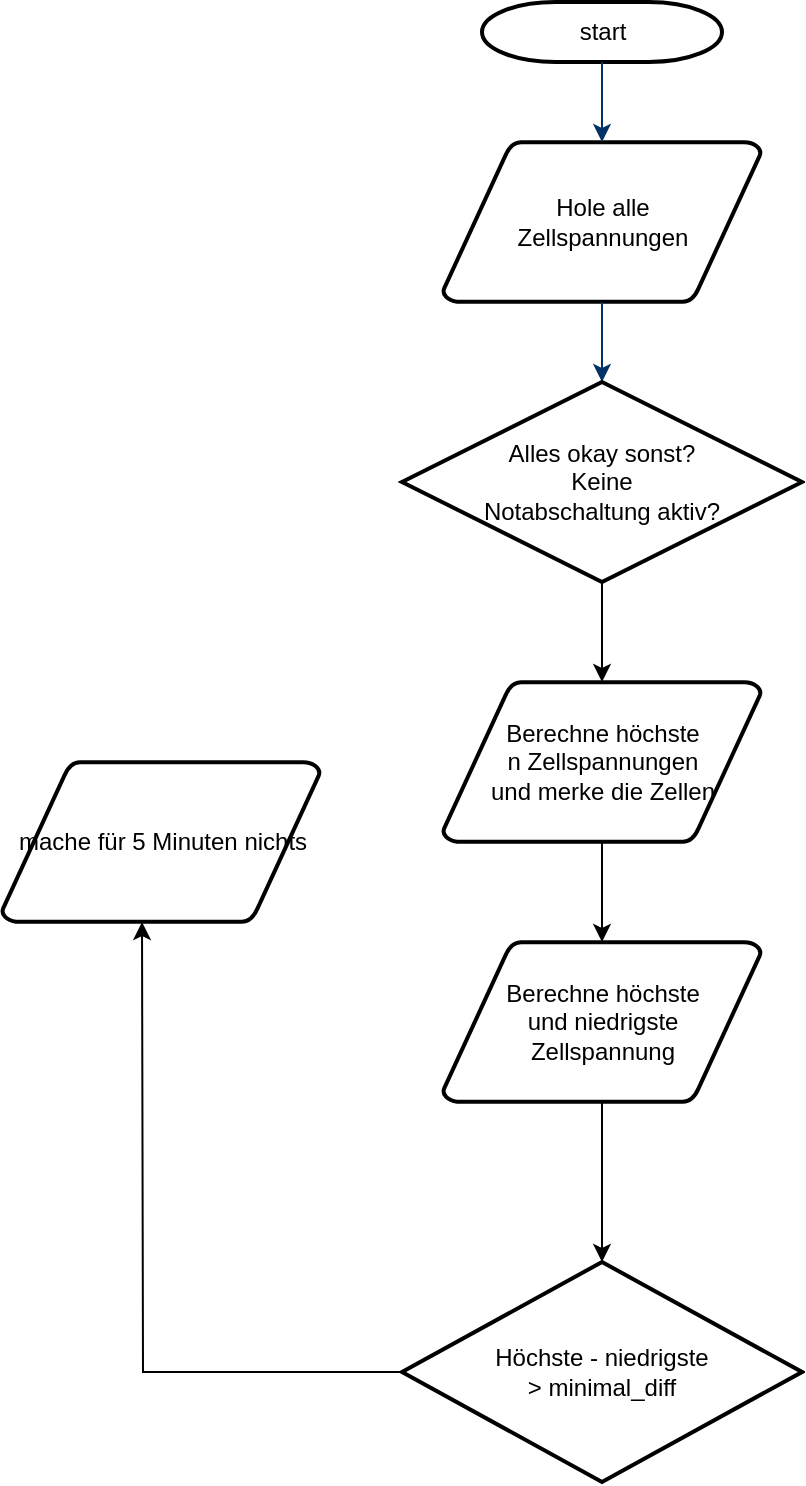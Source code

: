 <mxfile version="15.2.9" type="github">
  <diagram id="6a731a19-8d31-9384-78a2-239565b7b9f0" name="Page-1">
    <mxGraphModel dx="1422" dy="752" grid="1" gridSize="10" guides="1" tooltips="1" connect="1" arrows="1" fold="1" page="1" pageScale="1" pageWidth="1169" pageHeight="827" background="none" math="0" shadow="0">
      <root>
        <mxCell id="0" />
        <mxCell id="1" parent="0" />
        <mxCell id="2" value="start" style="shape=mxgraph.flowchart.terminator;strokeWidth=2;gradientColor=none;gradientDirection=north;fontStyle=0;html=1;" parent="1" vertex="1">
          <mxGeometry x="260" y="60" width="120" height="30" as="geometry" />
        </mxCell>
        <mxCell id="3" value="&lt;div&gt;Hole alle &lt;br&gt;&lt;/div&gt;&lt;div&gt;Zellspannungen&lt;/div&gt;" style="shape=mxgraph.flowchart.data;strokeWidth=2;gradientColor=none;gradientDirection=north;fontStyle=0;html=1;" parent="1" vertex="1">
          <mxGeometry x="240.5" y="130" width="159" height="80" as="geometry" />
        </mxCell>
        <mxCell id="7" style="fontStyle=1;strokeColor=#003366;strokeWidth=1;html=1;" parent="1" source="2" target="3" edge="1">
          <mxGeometry relative="1" as="geometry" />
        </mxCell>
        <mxCell id="8" style="fontStyle=1;strokeColor=#003366;strokeWidth=1;html=1;" parent="1" source="3" edge="1">
          <mxGeometry relative="1" as="geometry">
            <mxPoint x="320" y="250" as="targetPoint" />
          </mxGeometry>
        </mxCell>
        <mxCell id="As8NUsJZpkAplVv55lTX-58" value="" style="edgeStyle=orthogonalEdgeStyle;rounded=0;orthogonalLoop=1;jettySize=auto;html=1;" parent="1" source="As8NUsJZpkAplVv55lTX-55" target="As8NUsJZpkAplVv55lTX-57" edge="1">
          <mxGeometry relative="1" as="geometry" />
        </mxCell>
        <mxCell id="As8NUsJZpkAplVv55lTX-55" value="Alles okay sonst?&lt;br&gt;&lt;div&gt;Keine &lt;br&gt;&lt;/div&gt;&lt;div&gt;Notabschaltung aktiv?&lt;/div&gt;" style="strokeWidth=2;html=1;shape=mxgraph.flowchart.decision;whiteSpace=wrap;" parent="1" vertex="1">
          <mxGeometry x="220" y="250" width="200" height="100" as="geometry" />
        </mxCell>
        <mxCell id="As8NUsJZpkAplVv55lTX-60" value="" style="edgeStyle=orthogonalEdgeStyle;rounded=0;orthogonalLoop=1;jettySize=auto;html=1;" parent="1" source="As8NUsJZpkAplVv55lTX-57" target="As8NUsJZpkAplVv55lTX-59" edge="1">
          <mxGeometry relative="1" as="geometry" />
        </mxCell>
        <mxCell id="As8NUsJZpkAplVv55lTX-57" value="&lt;div&gt;Berechne höchste&lt;/div&gt;&lt;div&gt; n Zellspannungen&lt;/div&gt;&lt;div&gt;und merke die Zellen&lt;br&gt;&lt;/div&gt;" style="shape=mxgraph.flowchart.data;strokeWidth=2;gradientColor=none;gradientDirection=north;fontStyle=0;html=1;" parent="1" vertex="1">
          <mxGeometry x="240.5" y="400" width="159" height="80" as="geometry" />
        </mxCell>
        <mxCell id="77T18frlUKOqGSXx3T2g-9" value="" style="edgeStyle=orthogonalEdgeStyle;rounded=0;orthogonalLoop=1;jettySize=auto;html=1;" edge="1" parent="1" source="As8NUsJZpkAplVv55lTX-59" target="77T18frlUKOqGSXx3T2g-8">
          <mxGeometry relative="1" as="geometry" />
        </mxCell>
        <mxCell id="As8NUsJZpkAplVv55lTX-59" value="&lt;div&gt;Berechne höchste &lt;br&gt;&lt;/div&gt;&lt;div&gt;und niedrigste&lt;/div&gt;&lt;div&gt; Zellspannung&lt;/div&gt;" style="shape=mxgraph.flowchart.data;strokeWidth=2;gradientColor=none;gradientDirection=north;fontStyle=0;html=1;" parent="1" vertex="1">
          <mxGeometry x="240.5" y="530" width="159" height="80" as="geometry" />
        </mxCell>
        <mxCell id="77T18frlUKOqGSXx3T2g-12" style="edgeStyle=orthogonalEdgeStyle;rounded=0;orthogonalLoop=1;jettySize=auto;html=1;exitX=0;exitY=0.5;exitDx=0;exitDy=0;" edge="1" parent="1" source="77T18frlUKOqGSXx3T2g-8">
          <mxGeometry relative="1" as="geometry">
            <mxPoint x="90" y="520" as="targetPoint" />
          </mxGeometry>
        </mxCell>
        <mxCell id="77T18frlUKOqGSXx3T2g-8" value="&lt;div&gt;Höchste - niedrigste&lt;/div&gt;&lt;div&gt; &amp;gt; minimal_diff&lt;/div&gt;" style="rhombus;whiteSpace=wrap;html=1;fontStyle=0;strokeWidth=2;gradientDirection=north;" vertex="1" parent="1">
          <mxGeometry x="220" y="690" width="200" height="110" as="geometry" />
        </mxCell>
        <mxCell id="77T18frlUKOqGSXx3T2g-13" value="mache für 5 Minuten nichts" style="shape=mxgraph.flowchart.data;strokeWidth=2;gradientColor=none;gradientDirection=north;fontStyle=0;html=1;" vertex="1" parent="1">
          <mxGeometry x="20" y="440" width="159" height="80" as="geometry" />
        </mxCell>
      </root>
    </mxGraphModel>
  </diagram>
</mxfile>
